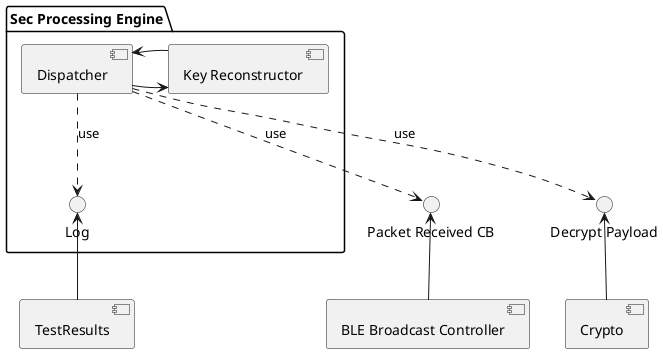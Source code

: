 @startuml

"Packet Received CB" <-- [BLE Broadcast Controller]
"Decrypt Payload" <-- [Crypto]

package "Sec Processing Engine" {
    component [Key Reconstructor]
    component [Dispatcher]
    [Dispatcher] -> [Key Reconstructor]
    [Dispatcher] <- [Key Reconstructor]
    [Dispatcher] ..> "Packet Received CB" : use
    [Dispatcher] ..> "Log" : use
    [Dispatcher] ..> "Decrypt Payload" : use
}

"Log" <-- [TestResults]

@enduml